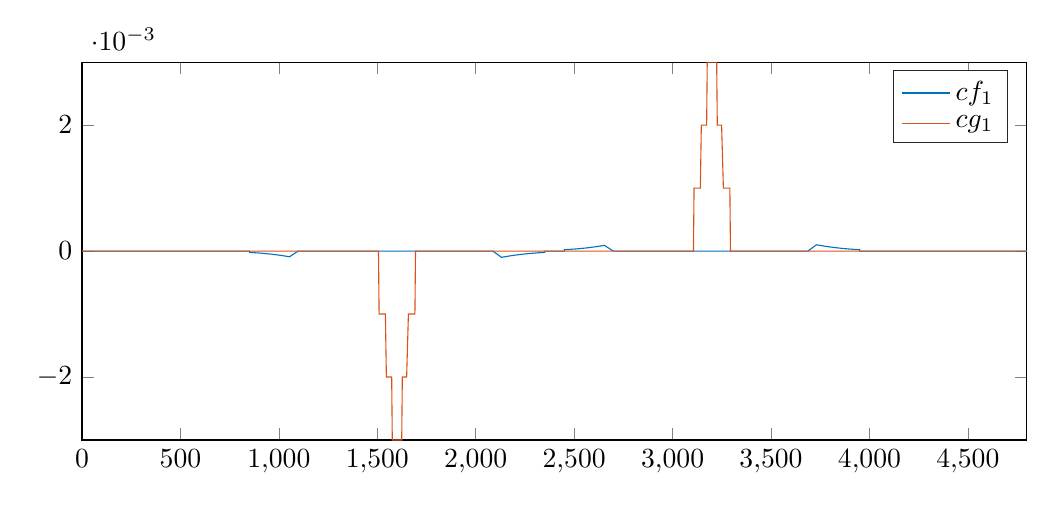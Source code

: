 % This file was created by matlab2tikz.
%
%The latest updates can be retrieved from
%  http://www.mathworks.com/matlabcentral/fileexchange/22022-matlab2tikz-matlab2tikz
%where you can also make suggestions and rate matlab2tikz.
%
\definecolor{mycolor1}{rgb}{0.0,0.447,0.741}%
\definecolor{mycolor2}{rgb}{0.85,0.325,0.098}%
%
\begin{tikzpicture}

\begin{axis}[%
width=12cm,
height=4.8cm,
%at={(0.758in,0.481in)},
scale only axis,
xmin=0,
xmax=4800,
ymin=-0.003,
ymax=0.003,
axis background/.style={fill=white},
legend style={legend cell align=left, align=left, draw=white!15!black}
]
\addplot [color=mycolor1]
  table[row sep=crcr]{%
1	0\\
850	0\\
851	-2.1e-05\\
909	-3.342e-05\\
961	-4.909e-05\\
1009	-6.816e-05\\
1054	-9.059e-05\\
1098	-0.0\\
1142	-0.0\\
1189	-0.0\\
1242	-0.0\\
1335	-0.0\\
1395	-0.0\\
1437	-0.0\\
1473	-0.0\\
1506	-0.0\\
1537	-0.0\\
1567	-0.0\\
1597	-0.0\\
1626	-0.0\\
1656	-0.0\\
1687	-0.0\\
1719	-0.0\\
1753	-0.0\\
1791	-0.0\\
1837	-0.0\\
1909	-0.0\\
1990	-0.0\\
2041	-0.0\\
2087	-0.0\\
2131	-9.969e-05\\
2175	-7.609e-05\\
2221	-5.607e-05\\
2269	-3.976e-05\\
2322	-2.641e-05\\
2350	-2.1e-05\\
2351	0\\
2450	0\\
2451	2.1e-05\\
2509	3.342e-05\\
2561	4.909e-05\\
2609	6.816e-05\\
2654	9.059e-05\\
2698	0.0\\
2742	0.0\\
2789	0.0\\
2842	0.0\\
2935	0.0\\
2995	0.0\\
3037	0.0\\
3073	0.0\\
3106	0.0\\
3137	0.0\\
3167	0.0\\
3197	0.0\\
3226	0.0\\
3256	0.0\\
3287	0.0\\
3319	0.0\\
3353	0.0\\
3391	0.0\\
3437	0.0\\
3509	0.0\\
3590	0.0\\
3641	0.0\\
3687	0.0\\
3731	9.969e-05\\
3775	7.609e-05\\
3821	5.607e-05\\
3869	3.976e-05\\
3922	2.641e-05\\
3950	2.1e-05\\
3951	0\\
4800	0\\
};
\addlegendentry{$cf_1$}

\addplot [color=mycolor2]
  table[row sep=crcr]{%
1	0\\
1475	0\\
1476	-0.0\\
1480	-0.0\\
1484	-0.0\\
1488	-0.0\\
1491	-0.0\\
1494	-0.0\\
1497	-0.0\\
1500	-0.0\\
1503	-0.0\\
1506	-0.0\\
1509	-0.001\\
1512	-0.001\\
1515	-0.001\\
1518	-0.001\\
1521	-0.001\\
1524	-0.001\\
1527	-0.001\\
1530	-0.001\\
1533	-0.001\\
1537	-0.001\\
1541	-0.001\\
1546	-0.002\\
1560	-0.002\\
1564	-0.002\\
1567	-0.002\\
1570	-0.002\\
1573	-0.002\\
1576	-0.003\\
1578	-0.003\\
1580	-0.003\\
1582	-0.003\\
1584	-0.003\\
1586	-0.003\\
1588	-0.003\\
1590	-0.003\\
1592	-0.003\\
1594	-0.003\\
1596	-0.003\\
1598	-0.003\\
1600	-0.003\\
1602	-0.003\\
1604	-0.003\\
1606	-0.003\\
1608	-0.003\\
1610	-0.003\\
1612	-0.003\\
1614	-0.003\\
1616	-0.003\\
1618	-0.003\\
1620	-0.003\\
1622	-0.003\\
1624	-0.003\\
1627	-0.002\\
1630	-0.002\\
1633	-0.002\\
1636	-0.002\\
1639	-0.002\\
1643	-0.002\\
1649	-0.002\\
1658	-0.001\\
1662	-0.001\\
1666	-0.001\\
1670	-0.001\\
1673	-0.001\\
1676	-0.001\\
1679	-0.001\\
1682	-0.001\\
1685	-0.001\\
1688	-0.001\\
1691	-0.001\\
1694	-0.0\\
1697	-0.0\\
1700	-0.0\\
1703	-0.0\\
1706	-0.0\\
1709	-0.0\\
1712	-0.0\\
1716	-0.0\\
1720	-0.0\\
1724	-0.0\\
1725	-0.0\\
1726	0\\
3075	0\\
3076	0.0\\
3080	0.0\\
3084	0.0\\
3088	0.0\\
3091	0.0\\
3094	0.0\\
3097	0.0\\
3100	0.0\\
3103	0.0\\
3106	0.0\\
3109	0.001\\
3112	0.001\\
3115	0.001\\
3118	0.001\\
3121	0.001\\
3124	0.001\\
3127	0.001\\
3130	0.001\\
3133	0.001\\
3137	0.001\\
3141	0.001\\
3146	0.002\\
3160	0.002\\
3164	0.002\\
3167	0.002\\
3170	0.002\\
3173	0.002\\
3176	0.003\\
3178	0.003\\
3180	0.003\\
3182	0.003\\
3184	0.003\\
3186	0.003\\
3188	0.003\\
3190	0.003\\
3192	0.003\\
3194	0.003\\
3196	0.003\\
3198	0.003\\
3200	0.003\\
3202	0.003\\
3204	0.003\\
3206	0.003\\
3208	0.003\\
3210	0.003\\
3212	0.003\\
3214	0.003\\
3216	0.003\\
3218	0.003\\
3220	0.003\\
3222	0.003\\
3224	0.003\\
3227	0.002\\
3230	0.002\\
3233	0.002\\
3236	0.002\\
3239	0.002\\
3243	0.002\\
3249	0.002\\
3258	0.001\\
3262	0.001\\
3266	0.001\\
3270	0.001\\
3273	0.001\\
3276	0.001\\
3279	0.001\\
3282	0.001\\
3285	0.001\\
3288	0.001\\
3291	0.001\\
3294	0.0\\
3297	0.0\\
3300	0.0\\
3303	0.0\\
3306	0.0\\
3309	0.0\\
3312	0.0\\
3316	0.0\\
3320	0.0\\
3324	0.0\\
3325	0.0\\
3326	0\\
4800	0\\
};
\addlegendentry{$cg_1$}

\end{axis}
\end{tikzpicture}%